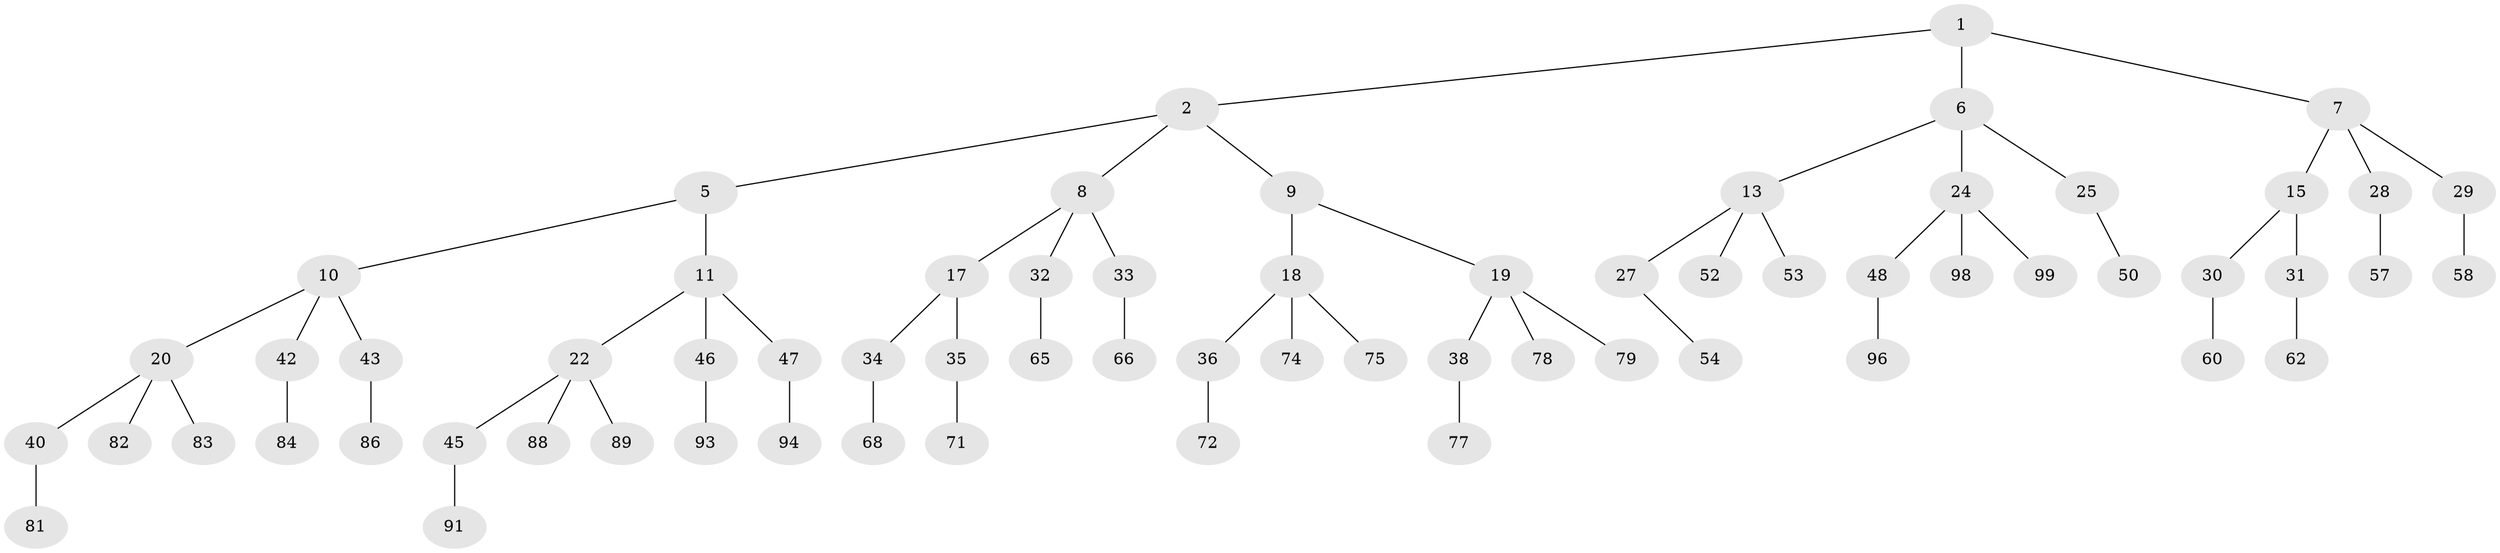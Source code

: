 // original degree distribution, {2: 0.02, 3: 0.48, 1: 0.5}
// Generated by graph-tools (version 1.1) at 2025/38/02/21/25 10:38:56]
// undirected, 67 vertices, 66 edges
graph export_dot {
graph [start="1"]
  node [color=gray90,style=filled];
  1 [super="+3"];
  2 [latent=1,super="+4"];
  5 [latent=0.5];
  6 [latent=0.5,super="+12"];
  7 [latent=0.5,super="+14"];
  8 [latent=0.333333,super="+16"];
  9 [latent=0.333333];
  10 [latent=0.333333,super="+21"];
  11 [latent=0.333333,super="+23"];
  13 [latent=0.333333,super="+26"];
  15 [latent=0.333333];
  17 [latent=0.25];
  18 [latent=0.25,super="+37"];
  19 [latent=0.25,super="+39"];
  20 [latent=0.25,super="+41"];
  22 [latent=0.25,super="+44"];
  24 [latent=0.25,super="+49"];
  25 [latent=0.25,super="+51"];
  27 [latent=0.25,super="+55"];
  28 [latent=0.25,super="+56"];
  29 [latent=0.25,super="+59"];
  30 [latent=0.25,super="+61"];
  31 [latent=0.25,super="+63"];
  32 [latent=0.2,super="+64"];
  33 [latent=0.2,super="+67"];
  34 [latent=0.2,super="+69"];
  35 [latent=0.2,super="+70"];
  36 [latent=0.2,super="+73"];
  38 [latent=0.2,super="+76"];
  40 [latent=0.2,super="+80"];
  42 [latent=0.2,super="+85"];
  43 [latent=0.2,super="+87"];
  45 [latent=0.2,super="+90"];
  46 [latent=0.2,super="+92"];
  47 [latent=0.2,super="+95"];
  48 [latent=0.2,super="+97"];
  50 [latent=0.2,super="+100"];
  52 [latent=0.2];
  53 [latent=0.2];
  54 [latent=0.2];
  57 [latent=0.2];
  58 [latent=0.2];
  60 [latent=0.2];
  62 [latent=0.2];
  65 [latent=0.166667];
  66 [latent=0.166667];
  68 [latent=0.166667];
  71 [latent=0.166667];
  72 [latent=0.166667];
  74 [latent=0.166667];
  75 [latent=0.166667];
  77 [latent=0.166667];
  78 [latent=0.166667];
  79 [latent=0.166667];
  81 [latent=0.166667];
  82 [latent=0.166667];
  83 [latent=0.166667];
  84 [latent=0.166667];
  86 [latent=0.166667];
  88 [latent=0.166667];
  89 [latent=0.166667];
  91 [latent=0.166667];
  93 [latent=0.166667];
  94 [latent=0.166667];
  96 [latent=0.166667];
  98 [latent=0.166667];
  99 [latent=0.166667];
  1 -- 2;
  1 -- 6;
  1 -- 7;
  2 -- 5;
  2 -- 8;
  2 -- 9;
  5 -- 10;
  5 -- 11;
  6 -- 13;
  6 -- 24;
  6 -- 25;
  7 -- 15;
  7 -- 28;
  7 -- 29;
  8 -- 17;
  8 -- 33;
  8 -- 32;
  9 -- 18;
  9 -- 19;
  10 -- 20;
  10 -- 43;
  10 -- 42;
  11 -- 22;
  11 -- 46;
  11 -- 47;
  13 -- 27;
  13 -- 53;
  13 -- 52;
  15 -- 30;
  15 -- 31;
  17 -- 34;
  17 -- 35;
  18 -- 36;
  18 -- 75;
  18 -- 74;
  19 -- 38;
  19 -- 78;
  19 -- 79;
  20 -- 40;
  20 -- 82;
  20 -- 83;
  22 -- 45;
  22 -- 88;
  22 -- 89;
  24 -- 48;
  24 -- 98;
  24 -- 99;
  25 -- 50;
  27 -- 54;
  28 -- 57;
  29 -- 58;
  30 -- 60;
  31 -- 62;
  32 -- 65;
  33 -- 66;
  34 -- 68;
  35 -- 71;
  36 -- 72;
  38 -- 77;
  40 -- 81;
  42 -- 84;
  43 -- 86;
  45 -- 91;
  46 -- 93;
  47 -- 94;
  48 -- 96;
}

